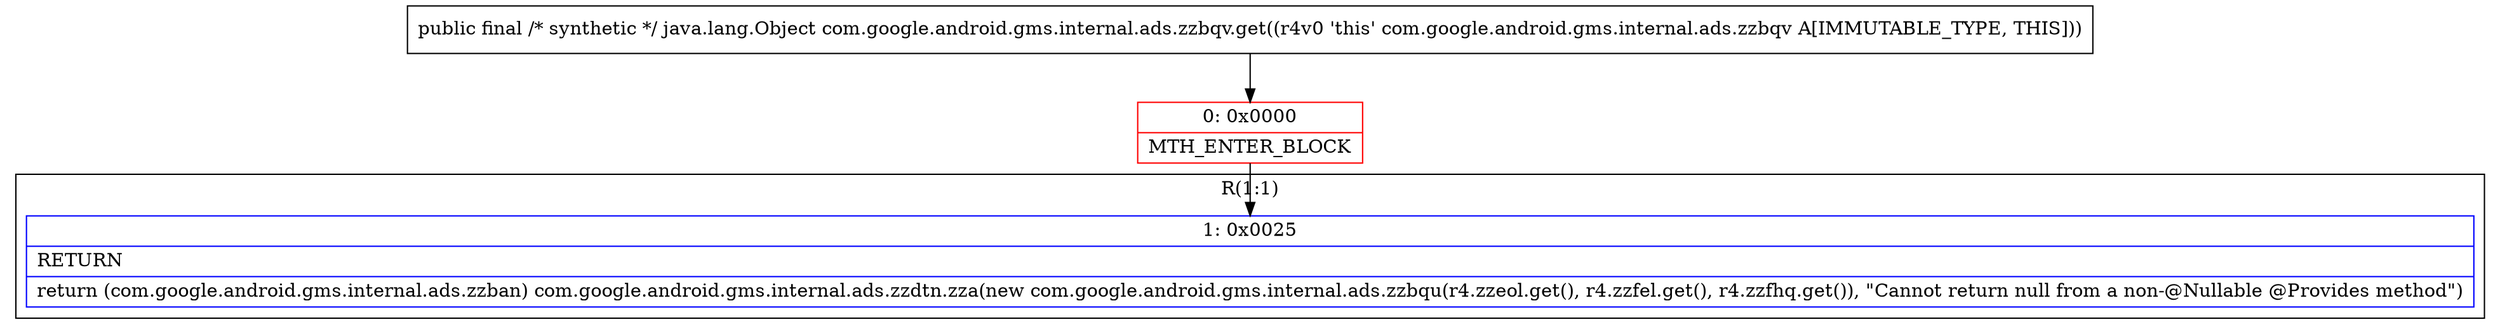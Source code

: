 digraph "CFG forcom.google.android.gms.internal.ads.zzbqv.get()Ljava\/lang\/Object;" {
subgraph cluster_Region_1239119899 {
label = "R(1:1)";
node [shape=record,color=blue];
Node_1 [shape=record,label="{1\:\ 0x0025|RETURN\l|return (com.google.android.gms.internal.ads.zzban) com.google.android.gms.internal.ads.zzdtn.zza(new com.google.android.gms.internal.ads.zzbqu(r4.zzeol.get(), r4.zzfel.get(), r4.zzfhq.get()), \"Cannot return null from a non\-@Nullable @Provides method\")\l}"];
}
Node_0 [shape=record,color=red,label="{0\:\ 0x0000|MTH_ENTER_BLOCK\l}"];
MethodNode[shape=record,label="{public final \/* synthetic *\/ java.lang.Object com.google.android.gms.internal.ads.zzbqv.get((r4v0 'this' com.google.android.gms.internal.ads.zzbqv A[IMMUTABLE_TYPE, THIS])) }"];
MethodNode -> Node_0;
Node_0 -> Node_1;
}

